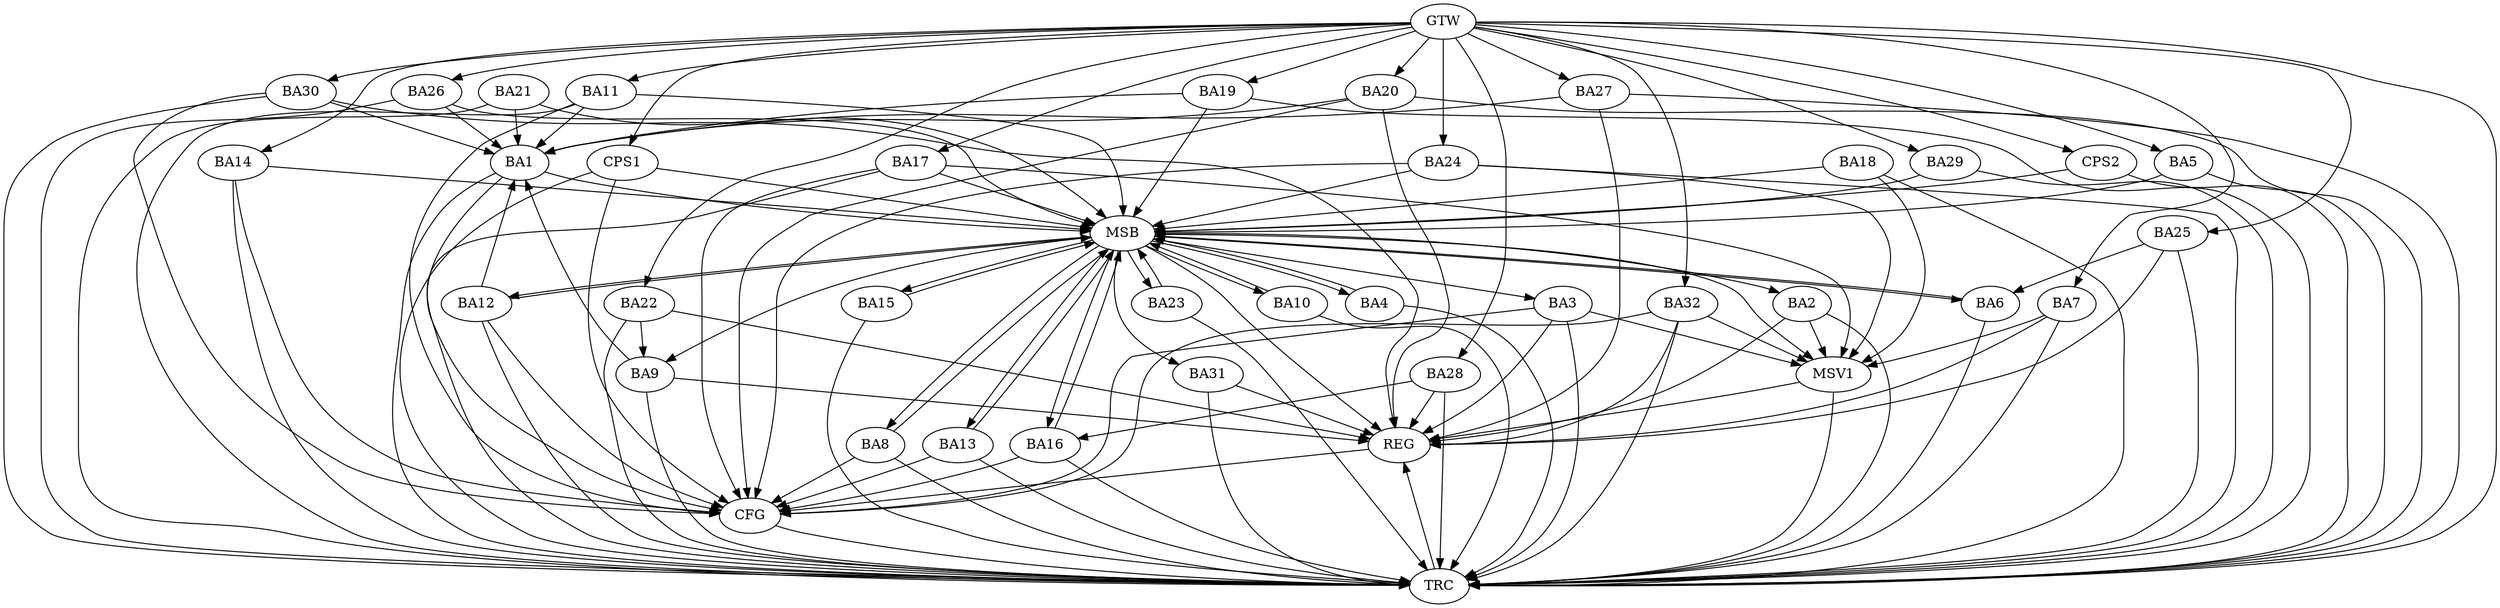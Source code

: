 strict digraph G {
  BA1 [ label="BA1" ];
  BA2 [ label="BA2" ];
  BA3 [ label="BA3" ];
  BA4 [ label="BA4" ];
  BA5 [ label="BA5" ];
  BA6 [ label="BA6" ];
  BA7 [ label="BA7" ];
  BA8 [ label="BA8" ];
  BA9 [ label="BA9" ];
  BA10 [ label="BA10" ];
  BA11 [ label="BA11" ];
  BA12 [ label="BA12" ];
  BA13 [ label="BA13" ];
  BA14 [ label="BA14" ];
  BA15 [ label="BA15" ];
  BA16 [ label="BA16" ];
  BA17 [ label="BA17" ];
  BA18 [ label="BA18" ];
  BA19 [ label="BA19" ];
  BA20 [ label="BA20" ];
  BA21 [ label="BA21" ];
  BA22 [ label="BA22" ];
  BA23 [ label="BA23" ];
  BA24 [ label="BA24" ];
  BA25 [ label="BA25" ];
  BA26 [ label="BA26" ];
  BA27 [ label="BA27" ];
  BA28 [ label="BA28" ];
  BA29 [ label="BA29" ];
  BA30 [ label="BA30" ];
  BA31 [ label="BA31" ];
  BA32 [ label="BA32" ];
  CPS1 [ label="CPS1" ];
  CPS2 [ label="CPS2" ];
  GTW [ label="GTW" ];
  REG [ label="REG" ];
  MSB [ label="MSB" ];
  CFG [ label="CFG" ];
  TRC [ label="TRC" ];
  MSV1 [ label="MSV1" ];
  BA22 -> BA9;
  BA25 -> BA6;
  BA28 -> BA16;
  GTW -> BA5;
  GTW -> BA7;
  GTW -> BA11;
  GTW -> BA14;
  GTW -> BA17;
  GTW -> BA19;
  GTW -> BA20;
  GTW -> BA22;
  GTW -> BA24;
  GTW -> BA25;
  GTW -> BA26;
  GTW -> BA27;
  GTW -> BA28;
  GTW -> BA29;
  GTW -> BA30;
  GTW -> BA32;
  GTW -> CPS1;
  GTW -> CPS2;
  BA2 -> REG;
  BA3 -> REG;
  BA7 -> REG;
  BA9 -> REG;
  BA20 -> REG;
  BA22 -> REG;
  BA25 -> REG;
  BA27 -> REG;
  BA28 -> REG;
  BA30 -> REG;
  BA31 -> REG;
  BA32 -> REG;
  BA1 -> MSB;
  MSB -> BA2;
  MSB -> REG;
  BA4 -> MSB;
  MSB -> BA3;
  BA5 -> MSB;
  BA6 -> MSB;
  BA8 -> MSB;
  MSB -> BA4;
  BA10 -> MSB;
  MSB -> BA9;
  BA11 -> MSB;
  BA12 -> MSB;
  BA13 -> MSB;
  BA14 -> MSB;
  MSB -> BA8;
  BA15 -> MSB;
  MSB -> BA6;
  BA16 -> MSB;
  BA17 -> MSB;
  MSB -> BA16;
  BA18 -> MSB;
  BA19 -> MSB;
  BA21 -> MSB;
  BA23 -> MSB;
  MSB -> BA15;
  BA24 -> MSB;
  MSB -> BA12;
  BA26 -> MSB;
  MSB -> BA13;
  BA29 -> MSB;
  CPS1 -> MSB;
  MSB -> BA10;
  MSB -> BA31;
  CPS2 -> MSB;
  MSB -> BA23;
  BA12 -> CFG;
  BA13 -> CFG;
  BA30 -> CFG;
  CPS1 -> CFG;
  BA1 -> CFG;
  BA32 -> CFG;
  BA8 -> CFG;
  BA11 -> CFG;
  BA3 -> CFG;
  BA16 -> CFG;
  BA17 -> CFG;
  BA14 -> CFG;
  BA24 -> CFG;
  BA20 -> CFG;
  REG -> CFG;
  BA1 -> TRC;
  BA2 -> TRC;
  BA3 -> TRC;
  BA4 -> TRC;
  BA5 -> TRC;
  BA6 -> TRC;
  BA7 -> TRC;
  BA8 -> TRC;
  BA9 -> TRC;
  BA10 -> TRC;
  BA11 -> TRC;
  BA12 -> TRC;
  BA13 -> TRC;
  BA14 -> TRC;
  BA15 -> TRC;
  BA16 -> TRC;
  BA17 -> TRC;
  BA18 -> TRC;
  BA19 -> TRC;
  BA20 -> TRC;
  BA21 -> TRC;
  BA22 -> TRC;
  BA23 -> TRC;
  BA24 -> TRC;
  BA25 -> TRC;
  BA26 -> TRC;
  BA27 -> TRC;
  BA28 -> TRC;
  BA29 -> TRC;
  BA30 -> TRC;
  BA31 -> TRC;
  BA32 -> TRC;
  CPS1 -> TRC;
  CPS2 -> TRC;
  GTW -> TRC;
  CFG -> TRC;
  TRC -> REG;
  BA9 -> BA1;
  BA26 -> BA1;
  BA11 -> BA1;
  BA27 -> BA1;
  BA20 -> BA1;
  BA30 -> BA1;
  BA19 -> BA1;
  BA21 -> BA1;
  BA12 -> BA1;
  BA2 -> MSV1;
  BA3 -> MSV1;
  BA7 -> MSV1;
  BA32 -> MSV1;
  MSB -> MSV1;
  BA24 -> MSV1;
  BA18 -> MSV1;
  BA17 -> MSV1;
  MSV1 -> REG;
  MSV1 -> TRC;
}
